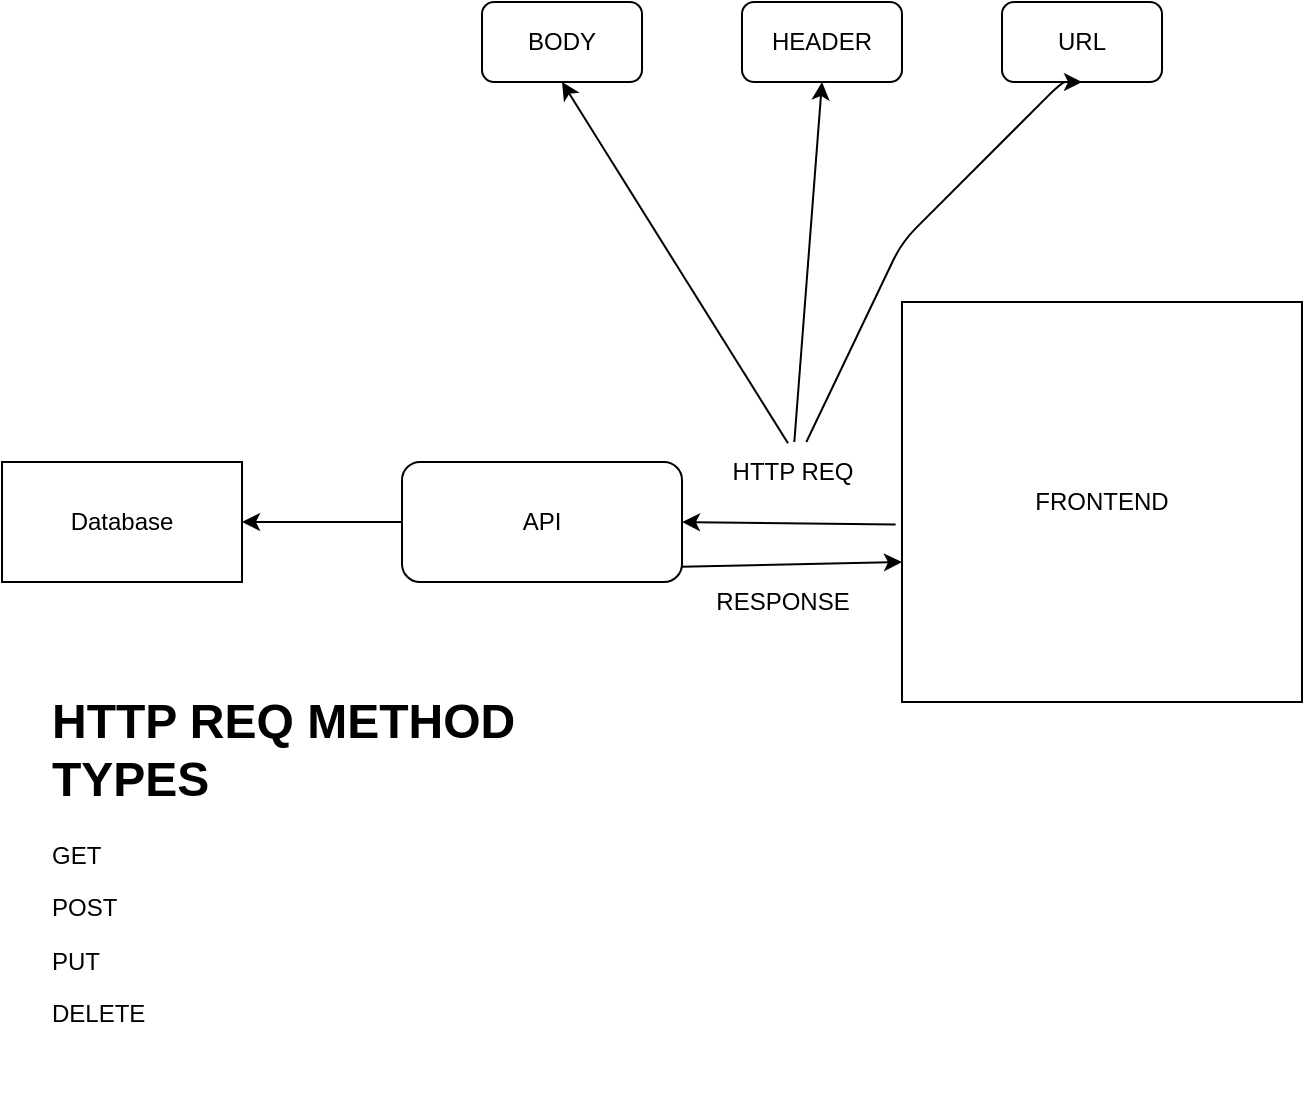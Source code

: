 <mxfile>
    <diagram id="JHTTVE9GrQ0uaO80kJcs" name="Page-1">
        <mxGraphModel dx="848" dy="647" grid="1" gridSize="10" guides="1" tooltips="1" connect="1" arrows="1" fold="1" page="1" pageScale="1" pageWidth="827" pageHeight="1169" math="0" shadow="0">
            <root>
                <mxCell id="0"/>
                <mxCell id="1" parent="0"/>
                <mxCell id="2" value="Database" style="rounded=0;whiteSpace=wrap;html=1;" vertex="1" parent="1">
                    <mxGeometry x="10" y="310" width="120" height="60" as="geometry"/>
                </mxCell>
                <mxCell id="3" value="FRONTEND" style="whiteSpace=wrap;html=1;aspect=fixed;" vertex="1" parent="1">
                    <mxGeometry x="460" y="230" width="200" height="200" as="geometry"/>
                </mxCell>
                <mxCell id="20" style="edgeStyle=none;html=1;entryX=0.5;entryY=1;entryDx=0;entryDy=0;" edge="1" parent="1" source="9" target="17">
                    <mxGeometry relative="1" as="geometry"/>
                </mxCell>
                <mxCell id="7" value="API" style="rounded=1;whiteSpace=wrap;html=1;" vertex="1" parent="1">
                    <mxGeometry x="210" y="310" width="140" height="60" as="geometry"/>
                </mxCell>
                <mxCell id="8" value="" style="endArrow=classic;html=1;exitX=-0.016;exitY=0.556;exitDx=0;exitDy=0;exitPerimeter=0;" edge="1" parent="1" source="3">
                    <mxGeometry width="50" height="50" relative="1" as="geometry">
                        <mxPoint x="400" y="410" as="sourcePoint"/>
                        <mxPoint x="350" y="340" as="targetPoint"/>
                    </mxGeometry>
                </mxCell>
                <mxCell id="9" value="HTTP REQ" style="text;html=1;align=center;verticalAlign=middle;resizable=0;points=[];autosize=1;strokeColor=none;fillColor=none;" vertex="1" parent="1">
                    <mxGeometry x="365" y="300" width="80" height="30" as="geometry"/>
                </mxCell>
                <mxCell id="10" value="" style="endArrow=classic;html=1;entryX=1;entryY=0.5;entryDx=0;entryDy=0;exitX=0;exitY=0.5;exitDx=0;exitDy=0;" edge="1" parent="1" source="7" target="2">
                    <mxGeometry width="50" height="50" relative="1" as="geometry">
                        <mxPoint x="190" y="350" as="sourcePoint"/>
                        <mxPoint x="220" y="300" as="targetPoint"/>
                    </mxGeometry>
                </mxCell>
                <mxCell id="11" value="" style="endArrow=classic;html=1;exitX=0.998;exitY=0.872;exitDx=0;exitDy=0;exitPerimeter=0;" edge="1" parent="1" source="7">
                    <mxGeometry width="50" height="50" relative="1" as="geometry">
                        <mxPoint x="410" y="410" as="sourcePoint"/>
                        <mxPoint x="460" y="360" as="targetPoint"/>
                    </mxGeometry>
                </mxCell>
                <mxCell id="12" value="RESPONSE" style="text;html=1;align=center;verticalAlign=middle;resizable=0;points=[];autosize=1;strokeColor=none;fillColor=none;" vertex="1" parent="1">
                    <mxGeometry x="355" y="365" width="90" height="30" as="geometry"/>
                </mxCell>
                <mxCell id="14" value="&lt;h1&gt;HTTP REQ METHOD TYPES&lt;/h1&gt;&lt;p&gt;GET&lt;/p&gt;&lt;p&gt;POST&lt;/p&gt;&lt;p&gt;PUT&lt;/p&gt;&lt;p&gt;DELETE&lt;/p&gt;&lt;p&gt;&lt;br&gt;&lt;/p&gt;" style="text;html=1;strokeColor=none;fillColor=none;spacing=5;spacingTop=-20;whiteSpace=wrap;overflow=hidden;rounded=0;" vertex="1" parent="1">
                    <mxGeometry x="30" y="420" width="270" height="210" as="geometry"/>
                </mxCell>
                <mxCell id="15" value="BODY" style="rounded=1;whiteSpace=wrap;html=1;" vertex="1" parent="1">
                    <mxGeometry x="250" y="80" width="80" height="40" as="geometry"/>
                </mxCell>
                <mxCell id="16" value="URL" style="rounded=1;whiteSpace=wrap;html=1;" vertex="1" parent="1">
                    <mxGeometry x="510" y="80" width="80" height="40" as="geometry"/>
                </mxCell>
                <mxCell id="17" value="HEADER" style="rounded=1;whiteSpace=wrap;html=1;" vertex="1" parent="1">
                    <mxGeometry x="380" y="80" width="80" height="40" as="geometry"/>
                </mxCell>
                <mxCell id="18" value="" style="endArrow=classic;html=1;entryX=0.5;entryY=1;entryDx=0;entryDy=0;" edge="1" parent="1" source="9" target="16">
                    <mxGeometry width="50" height="50" relative="1" as="geometry">
                        <mxPoint x="230" y="330" as="sourcePoint"/>
                        <mxPoint x="280" y="280" as="targetPoint"/>
                        <Array as="points">
                            <mxPoint x="460" y="200"/>
                            <mxPoint x="540" y="120"/>
                        </Array>
                    </mxGeometry>
                </mxCell>
                <mxCell id="19" value="" style="endArrow=classic;html=1;entryX=0.5;entryY=1;entryDx=0;entryDy=0;exitX=0.475;exitY=0.022;exitDx=0;exitDy=0;exitPerimeter=0;" edge="1" parent="1" source="9" target="15">
                    <mxGeometry width="50" height="50" relative="1" as="geometry">
                        <mxPoint x="230" y="330" as="sourcePoint"/>
                        <mxPoint x="280" y="280" as="targetPoint"/>
                    </mxGeometry>
                </mxCell>
            </root>
        </mxGraphModel>
    </diagram>
</mxfile>